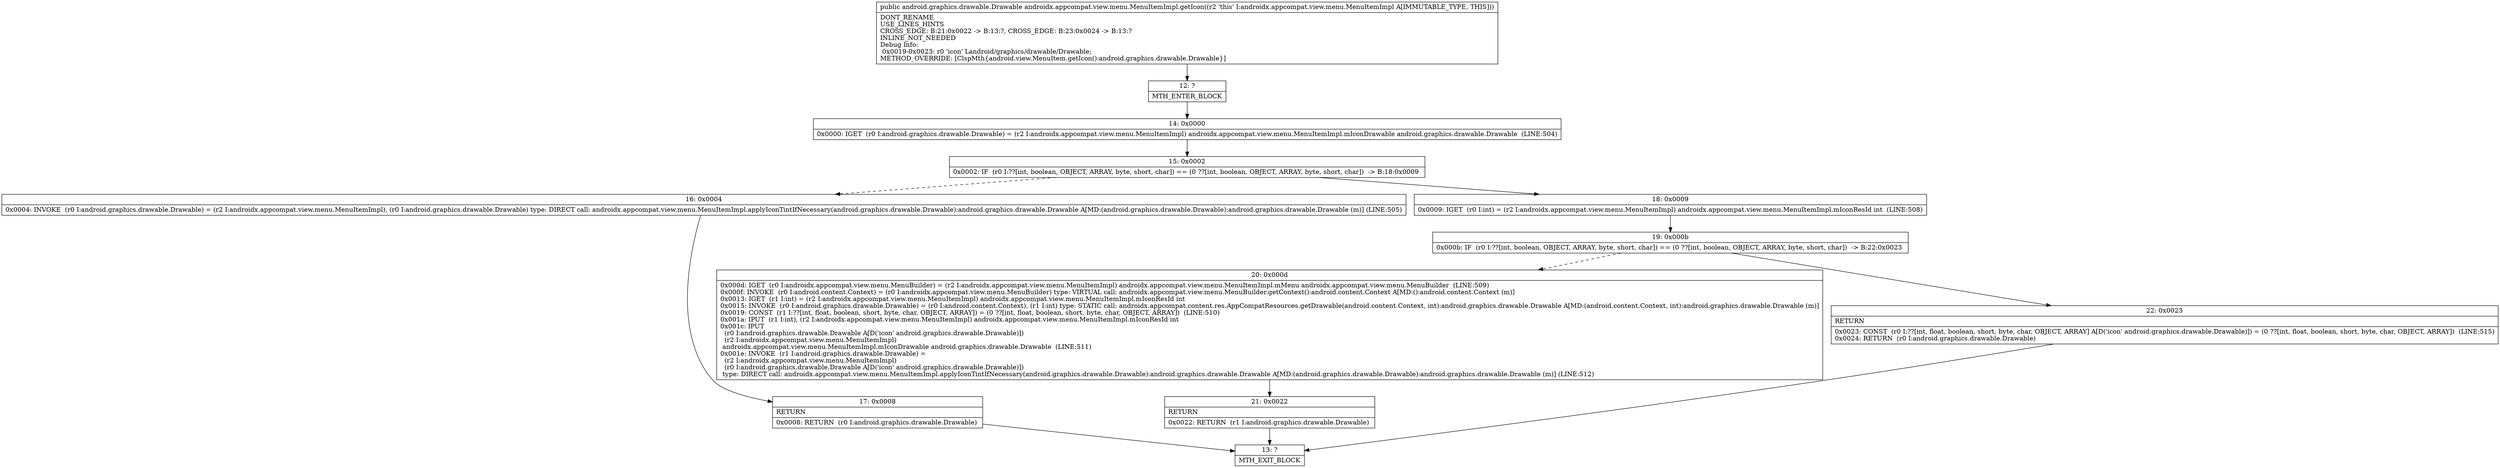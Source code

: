 digraph "CFG forandroidx.appcompat.view.menu.MenuItemImpl.getIcon()Landroid\/graphics\/drawable\/Drawable;" {
Node_12 [shape=record,label="{12\:\ ?|MTH_ENTER_BLOCK\l}"];
Node_14 [shape=record,label="{14\:\ 0x0000|0x0000: IGET  (r0 I:android.graphics.drawable.Drawable) = (r2 I:androidx.appcompat.view.menu.MenuItemImpl) androidx.appcompat.view.menu.MenuItemImpl.mIconDrawable android.graphics.drawable.Drawable  (LINE:504)\l}"];
Node_15 [shape=record,label="{15\:\ 0x0002|0x0002: IF  (r0 I:??[int, boolean, OBJECT, ARRAY, byte, short, char]) == (0 ??[int, boolean, OBJECT, ARRAY, byte, short, char])  \-\> B:18:0x0009 \l}"];
Node_16 [shape=record,label="{16\:\ 0x0004|0x0004: INVOKE  (r0 I:android.graphics.drawable.Drawable) = (r2 I:androidx.appcompat.view.menu.MenuItemImpl), (r0 I:android.graphics.drawable.Drawable) type: DIRECT call: androidx.appcompat.view.menu.MenuItemImpl.applyIconTintIfNecessary(android.graphics.drawable.Drawable):android.graphics.drawable.Drawable A[MD:(android.graphics.drawable.Drawable):android.graphics.drawable.Drawable (m)] (LINE:505)\l}"];
Node_17 [shape=record,label="{17\:\ 0x0008|RETURN\l|0x0008: RETURN  (r0 I:android.graphics.drawable.Drawable) \l}"];
Node_13 [shape=record,label="{13\:\ ?|MTH_EXIT_BLOCK\l}"];
Node_18 [shape=record,label="{18\:\ 0x0009|0x0009: IGET  (r0 I:int) = (r2 I:androidx.appcompat.view.menu.MenuItemImpl) androidx.appcompat.view.menu.MenuItemImpl.mIconResId int  (LINE:508)\l}"];
Node_19 [shape=record,label="{19\:\ 0x000b|0x000b: IF  (r0 I:??[int, boolean, OBJECT, ARRAY, byte, short, char]) == (0 ??[int, boolean, OBJECT, ARRAY, byte, short, char])  \-\> B:22:0x0023 \l}"];
Node_20 [shape=record,label="{20\:\ 0x000d|0x000d: IGET  (r0 I:androidx.appcompat.view.menu.MenuBuilder) = (r2 I:androidx.appcompat.view.menu.MenuItemImpl) androidx.appcompat.view.menu.MenuItemImpl.mMenu androidx.appcompat.view.menu.MenuBuilder  (LINE:509)\l0x000f: INVOKE  (r0 I:android.content.Context) = (r0 I:androidx.appcompat.view.menu.MenuBuilder) type: VIRTUAL call: androidx.appcompat.view.menu.MenuBuilder.getContext():android.content.Context A[MD:():android.content.Context (m)]\l0x0013: IGET  (r1 I:int) = (r2 I:androidx.appcompat.view.menu.MenuItemImpl) androidx.appcompat.view.menu.MenuItemImpl.mIconResId int \l0x0015: INVOKE  (r0 I:android.graphics.drawable.Drawable) = (r0 I:android.content.Context), (r1 I:int) type: STATIC call: androidx.appcompat.content.res.AppCompatResources.getDrawable(android.content.Context, int):android.graphics.drawable.Drawable A[MD:(android.content.Context, int):android.graphics.drawable.Drawable (m)]\l0x0019: CONST  (r1 I:??[int, float, boolean, short, byte, char, OBJECT, ARRAY]) = (0 ??[int, float, boolean, short, byte, char, OBJECT, ARRAY])  (LINE:510)\l0x001a: IPUT  (r1 I:int), (r2 I:androidx.appcompat.view.menu.MenuItemImpl) androidx.appcompat.view.menu.MenuItemImpl.mIconResId int \l0x001c: IPUT  \l  (r0 I:android.graphics.drawable.Drawable A[D('icon' android.graphics.drawable.Drawable)])\l  (r2 I:androidx.appcompat.view.menu.MenuItemImpl)\l androidx.appcompat.view.menu.MenuItemImpl.mIconDrawable android.graphics.drawable.Drawable  (LINE:511)\l0x001e: INVOKE  (r1 I:android.graphics.drawable.Drawable) = \l  (r2 I:androidx.appcompat.view.menu.MenuItemImpl)\l  (r0 I:android.graphics.drawable.Drawable A[D('icon' android.graphics.drawable.Drawable)])\l type: DIRECT call: androidx.appcompat.view.menu.MenuItemImpl.applyIconTintIfNecessary(android.graphics.drawable.Drawable):android.graphics.drawable.Drawable A[MD:(android.graphics.drawable.Drawable):android.graphics.drawable.Drawable (m)] (LINE:512)\l}"];
Node_21 [shape=record,label="{21\:\ 0x0022|RETURN\l|0x0022: RETURN  (r1 I:android.graphics.drawable.Drawable) \l}"];
Node_22 [shape=record,label="{22\:\ 0x0023|RETURN\l|0x0023: CONST  (r0 I:??[int, float, boolean, short, byte, char, OBJECT, ARRAY] A[D('icon' android.graphics.drawable.Drawable)]) = (0 ??[int, float, boolean, short, byte, char, OBJECT, ARRAY])  (LINE:515)\l0x0024: RETURN  (r0 I:android.graphics.drawable.Drawable) \l}"];
MethodNode[shape=record,label="{public android.graphics.drawable.Drawable androidx.appcompat.view.menu.MenuItemImpl.getIcon((r2 'this' I:androidx.appcompat.view.menu.MenuItemImpl A[IMMUTABLE_TYPE, THIS]))  | DONT_RENAME\lUSE_LINES_HINTS\lCROSS_EDGE: B:21:0x0022 \-\> B:13:?, CROSS_EDGE: B:23:0x0024 \-\> B:13:?\lINLINE_NOT_NEEDED\lDebug Info:\l  0x0019\-0x0023: r0 'icon' Landroid\/graphics\/drawable\/Drawable;\lMETHOD_OVERRIDE: [ClspMth\{android.view.MenuItem.getIcon():android.graphics.drawable.Drawable\}]\l}"];
MethodNode -> Node_12;Node_12 -> Node_14;
Node_14 -> Node_15;
Node_15 -> Node_16[style=dashed];
Node_15 -> Node_18;
Node_16 -> Node_17;
Node_17 -> Node_13;
Node_18 -> Node_19;
Node_19 -> Node_20[style=dashed];
Node_19 -> Node_22;
Node_20 -> Node_21;
Node_21 -> Node_13;
Node_22 -> Node_13;
}

